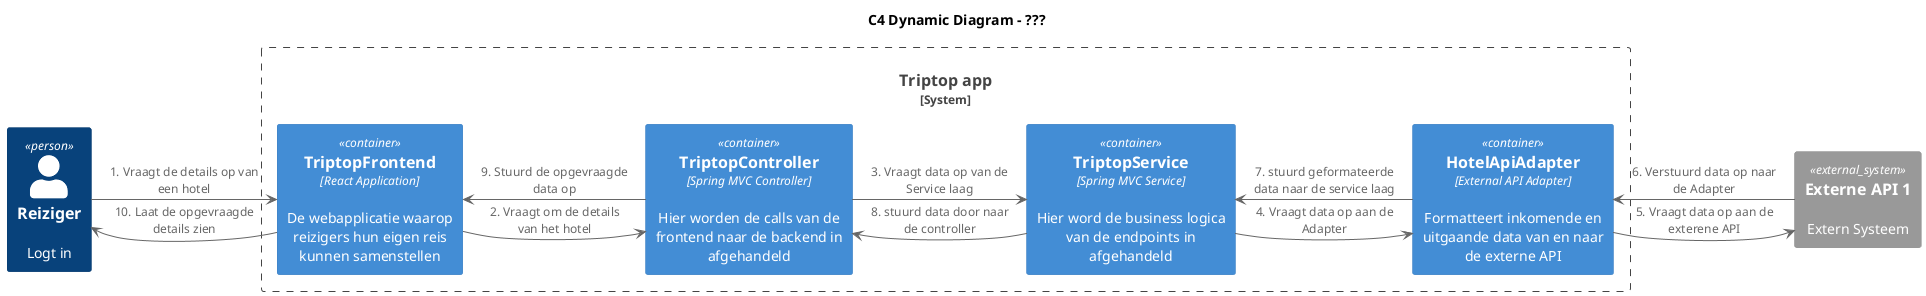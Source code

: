 @startuml
!include <C4/C4_Container>

title C4 Dynamic Diagram - ???

LAYOUT_TOP_DOWN()
Person(User, "Reiziger", "Logt in")
System_Boundary(Webapp, "Triptop app") {
    'frontend
    Container(TriptopFrontend,TriptopFrontend,React Application,De webapplicatie waarop reizigers hun eigen reis kunnen samenstellen)
    'backend
    'controller
    Container(TriptopController,TriptopController,Spring MVC Controller, Hier worden de calls van de frontend naar de backend in afgehandeld)
    'service
    Container(TriptopService,TriptopService,Spring MVC Service,Hier word de business logica van de endpoints in afgehandeld)
    'adapter
    Container(HotelApiAdapter,HotelApiAdapter,External API Adapter,Formatteert inkomende en uitgaande data van en naar de externe API)
}

System_Ext(ExternalAPI1, "Externe API 1", "Extern Systeem", "")

User -right-> TriptopFrontend: 1. Vraagt de details op van een hotel
TriptopFrontend -right-> TriptopController: 2. Vraagt om de details van het hotel
TriptopController -right-> TriptopService: 3. Vraagt data op van de Service laag
TriptopService -right-> HotelApiAdapter: 4. Vraagt data op aan de Adapter
HotelApiAdapter -right-> ExternalAPI1: 5. Vraagt data op aan de exterene API
ExternalAPI1 -left-> HotelApiAdapter: 6. Verstuurd data op naar de Adapter
HotelApiAdapter -left-> TriptopService: 7. stuurd geformateerde data naar de service laag
TriptopService -left-> TriptopController: 8. stuurd data door naar de controller
TriptopController -left-> TriptopFrontend: 9. Stuurd de opgevraagde data op
TriptopFrontend -left-> User: 10. Laat de opgevraagde details zien


@enduml